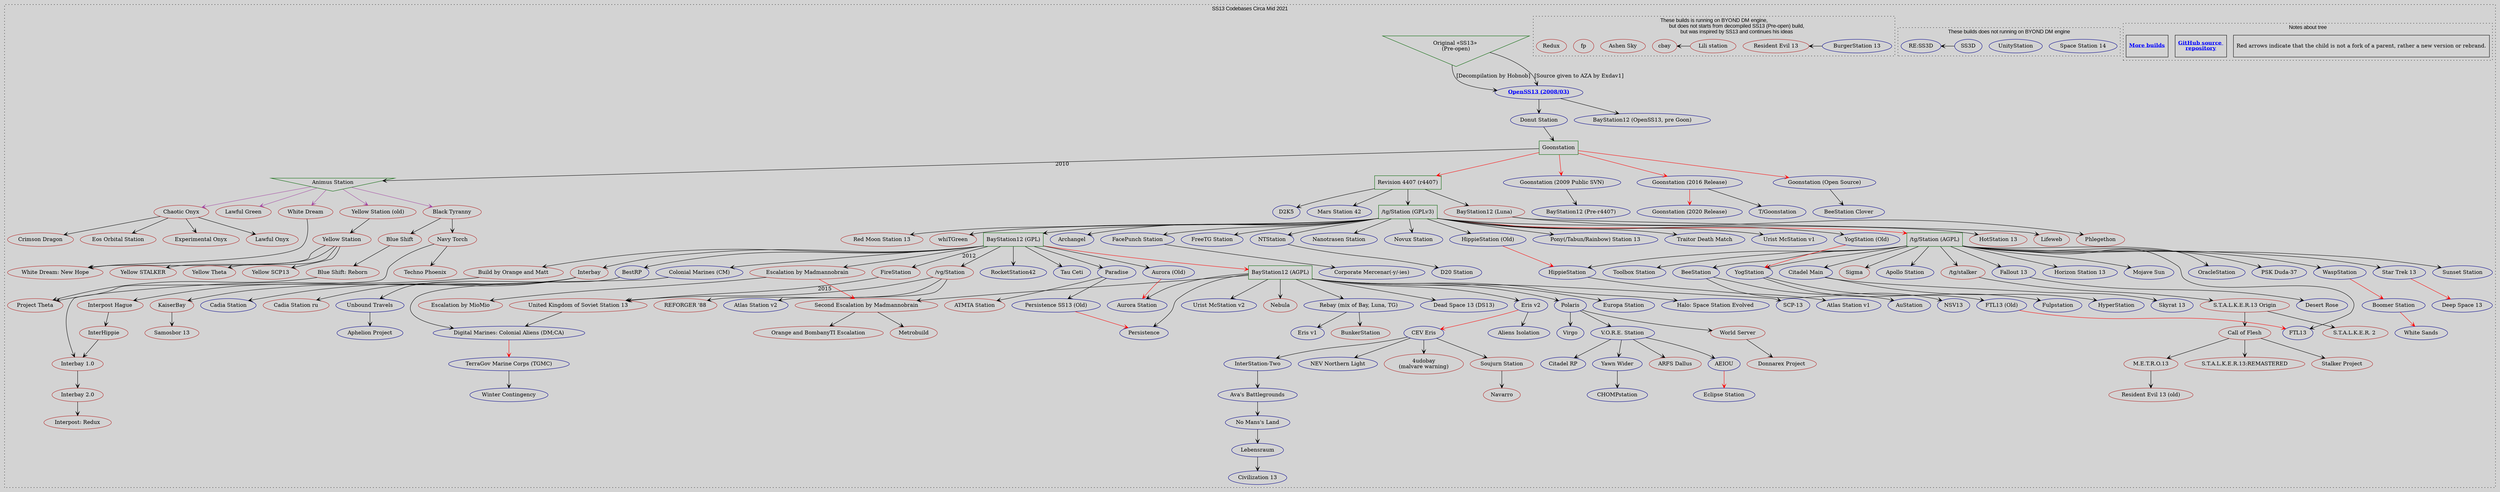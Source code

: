 digraph G {
	/// Attributes ///
	color    = "black"
	fontname = "Arial"
	fontsize = 14
	ratio    = "auto" //size = "30, 30"
	rankdir  = "LB"
	bgcolor  = lightgray
	//splines  = false

	graph [
		compound = true
	]
	edge [
		arrowhead = vee,
		arrowtail = vee,
		splines = curved
	]

	//
	subgraph "cluster Map"
	{
		//
		subgraph "cluster Note"
		{
			/// Attributes ///
			label    = "Notes about tree"
			style    = "dotted"
			rankdir  = "LB"
			compound = false
			rank     = same
			//pos      = "10,10!"

			node [
				shape    = rectangle,
				fontsize = 14,
				//width    = 3.5
				//height   = .08
				minlen = 1
			]
			edge [
				constraint = false
			]

			/// Nodes ///
			note1 [
				label  = "Red arrows indicate that the child is not a fork of a parent, rather a new version or rebrand.\l",
				width  = 4.5,
				height = .8
			]
			note2 [
				shape     = record,
				fontcolor = "blue"
				decorate  = true
				label     = <<b><u>GitHub source <br/>repository</u></b>>,
				URL       = "https://github.com/CthulhuOnIce/SS13-Codebases",
				width     = 1.4,
				height    = .8
			]
			note3 [
				shape     = record,
				fontcolor = "blue"
				decorate  = true
				label     = <<b><u>More builds</u></b>>,
				URL       = "https://github.com/SS13-Source-Archive",
				width     = 1.4,
				height    = .8
			]
			//dummy_helper1 [style = "invis", width = 3]

			/// Edges ///
			//note1            -> note2 [style = "invis", constraint = false, dir = left] //, taillabel = "tail", lhead=cluster_0, constraint=false]
			//node [shape=record, height=.08, fontsize=11, width=3.5]
			//note1            -> dummy_helper1 [style = "invis"] //, taillabel = "tail", lhead=cluster_0, constraint=false]
		}

		//
		subgraph "cluster not BYOND"
		{
			/// Attributes ///
			label    = "These builds does not running on BYOND DM engine"
			style    = "dotted"
			//rankdir  = "LB"
			//compound = false
			//rank     = same

			node [
				//shape    = rectangle,
				//fontsize = 14,
				//width    = 3.5
				//height   = .08
				minlen   = 1,
				color    = "#00008B" //DarkBlue
			]
			edge [
				constraint = false
				dir = left
			]

			/// Nodes ///
			"Space Station 14" // added by: CthulhuOnIce
			"UnityStation" // added by: CthulhuOnIce

			/// Edges ///
			"SS3D" -> "RE:SS3D" // added by: CthulhuOnIce
		}

		//
		subgraph "cluster BYOND dedicated hub"
		{
			/// Attributes ///
			label = "These builds is running on BYOND DM engine,
				but does not starts from decompiled SS13 (Pre-open) build,
				but was inspired by SS13 and continues his ideas"
			style = "dotted"

			node [
				//shape    = rectangle,
				//fontsize = 14,
				//width    = 3.5
				//height   = .08
				minlen   = 1,
				color    = "#B22222" //firebrick
			]
			edge [
				constraint = false
				dir = left
			]

			/// Edges ///
			"BurgerStation 13" -> "Resident Evil 13" // added by: Gesugao-san
			"Lili station"     -> "cbay" // added by: Gesugao-san

			/// Nodes ///
			"Ashen Sky" // added by: Gesugao-san
			"BurgerStation 13" [color = "#00008B"] // added by: CthulhuOnIce; Initial commit: https://github.com/BurgerLUA/burgerstation/commit/92619a74a8a069cda750ff6c06a6f36b58d1b896
			"cbay" // added by: Gesugao-san
			"fp" // added by: Gesugao-san
			"Lili station" // added by: Gesugao-san
			"Redux" // added by: Orange
			"Resident Evil 13" // added by: Gesugao-san
		}

		//
		//subgraph "cluster build (russian)"
		{
			/// Attributes ///
			label    = "These builds develops in russian community"
			style    = "dotted"
			//rankdir  = "LB"
			//compound = false
			//rank     = same

			node [
				//shape    = rectangle,
				//fontsize = 14,
				//width    = 3.5
				//height   = .08
				//minlen   = 1
				color    = "#B22222" //firebrick
			]
			edge [
				constraint = true
				dir = left
			]

			/// Nodes ///
			"Animus Station" [shape = invtriangle, color = darkgreen] // added by: Gesugao-san

			/// Edges ///
			"/tg/stalker"                                 -> "S.T.A.L.K.E.R.13 Origin" // added by: Gesugao-san
			"/tg/Station (AGPL)"                          -> "Sigma" // sadly added by: Gesugao-san
			"/tg/Station (GPLv3)"                         -> "HotStation 13" // added by: Gesugao-san
			"/tg/Station (GPLv3)"                         -> "Red Moon Station 13" // added by: Gesugao-san
			"/tg/Station (GPLv3)"                         -> "whiTGreen" // added by: Gesugao-san
			"/vg/Station"                                 -> "REFORGER '88" // added by: Gesugao-san
			"/vg/Station"                                 -> "United Kingdom of Soviet Station 13" // added by: Void.
			"Animus Station"                              -> "Black Tyranny" [color = "#a349a4"] // added by: Void.
			"Animus Station"                              -> "Chaotic Onyx" [color = "#a349a4"] // added by: Void.
			"Animus Station"                              -> "Lawful Green" [color = "#a349a4"] // added by: Void.
			"Animus Station"                              -> "White Dream" [color = "#a349a4"] // added by: Void.
			"Animus Station"                              -> "Yellow Station (old)" [color = "#a349a4"] // added by: Void.
			"BayStation12 (AGPL)"                         -> "Nebula" // added by: quardbreak
			"BayStation12 (AGPL)"                         -> "Second Escalation by Madmannobrain" // added by: Void.
			"BayStation12 (GPL)"                          -> "Build by Orange and Matt" // added by: Void.
			"BayStation12 (GPL)"                          -> "Escalation by Madmannobrain" // added by: Gesugao-san
			"BayStation12 (GPL)"                          -> "FireStation" [label = "2012"] // added by: Void.
			"BayStation12 (Luna)"                         -> "Lifeweb" // added by: CthulhuOnIce
			"BayStation12 (Luna)"                         -> "Phlegethon" // added by: Gesugao-san
			"Black Tyranny"                               -> "Blue Shift" // added by: Void.
			"Black Tyranny"                               -> "Navy Torch" // added by: Void.
			"Blue Shift: Reborn"                          -> "Project Theta" // added by: Void.
			"Blue Shift"                                  -> "Blue Shift: Reborn" // added by: Void.
			"Build by Orange and Matt"                    -> "Interbay 1.0" // added by: Void.
			"Call of Flesh"                               -> "M.E.T.R.O.13" // added by: Void.
			"Call of Flesh"                               -> "S.T.A.L.K.E.R.13:REMASTERED" // added by: Void.
			"Call of Flesh"                               -> "Stalker Project" // added by: Gesugao-san
			"CEV Eris"                                    -> "4udobay\n(malvare warning)" // added by: TapKo4eB
			"Chaotic Onyx"                                -> "Crimson Dragon" // added by: Void.
			"Chaotic Onyx"                                -> "Eos Orbital Station" // added by: Void.
			"Chaotic Onyx"                                -> "Experimental Onyx" // added by: Void.
			"Chaotic Onyx"                                -> "Lawful Onyx" // added by: Void.
			"Escalation by Madmannobrain"                 -> "Escalation by MioMio" // added by: Void.
			"Escalation by Madmannobrain"                 -> "Second Escalation by Madmannobrain" [color = red] // added by: Void.
			"FireStation"                                 -> "United Kingdom of Soviet Station 13" [label = "2015"] // added by: Void.
			"Goonstation"                                 -> "Animus Station" [label = "2010"] // proudly added by: Void. and Gesugao-san
			"Interbay 1.0"                                -> "Interbay 2.0" // added by: Gesugao-san
			"Interbay 2.0"                                -> "Interpost: Redux" // added by: Gesugao-san
			"Interbay"                                    -> "Cadia Station ru" // added by: Gesugao-san
			"Interbay"                                    -> "Interpost Hague" // added by: CthulhuOnIce
			"InterHippie"                                 -> "Interbay 1.0" // added by: Gesugao-san
			"Interpost Hague"                             -> "InterHippie" // added by: Gesugao-san
			"KaiserBay"                                   -> "Samosbor 13" // added by: Gesugao-san
			"M.E.T.R.O.13"                                -> "Resident Evil 13 (old)" // added by: Void.
			"Navy Torch"                                  -> "Project Theta" // added by: Gesugao-san
			"Navy Torch"                                  -> "Techno Phoenix" // added by: Gesugao-san
			"Paradise"                                    -> "ATMTA Station" // added by: Gesugao-san
			"Rebay (mix of Bay, Luna, TG)"                -> "BunkerStation" // added by: Gesugao-san, edit: Orange
			"S.T.A.L.K.E.R.13 Origin"                     -> "Call of Flesh" // added by: Gesugao-san
			"S.T.A.L.K.E.R.13 Origin"                     -> "S.T.A.L.K.E.R. 2 " // added by: Void.
			"Second Escalation by Madmannobrain"          -> "Metrobuild" // added by: Void.
			"Second Escalation by Madmannobrain"          -> "Orange and BombanyTI Escalation" // added by: Void.
			"Soujurn Station"                             -> "Navarro" // added by: Gesugao-san
			"V.O.R.E. Station"                            -> "ARFS Dallus" // added by: Gesugao-san
			"White Dream"                                 -> "White Dream: New Hope" // added by: Gesugao-san
			"World Server"                                -> "Donnarex Project" // added by: Gesugao-san
			"Yellow Station (old)"                        -> "Yellow Station" // added by: Void.
			"Yellow Station"                              -> "White Dream: New Hope" // added by: Void.
			"Yellow Station"                              -> "Yellow SCP13" // added by: Void.
			"Yellow Station"                              -> "Yellow STALKER" // added by: Void.
			"Yellow Station"                              -> "Yellow Theta" // added by: Void.
			//"S.T.A.L.K.E.R.13 Origin"                     -> "Ashen Sky" // added by: Gesugao-san
		}

		//
		//subgraph "cluster build (english)"
		{
			/// Attributes ///
			label    = "These builds develops in russian community"
			style    = "dotted"
			//rankdir  = "LB"
			//compound = false
			//rank     = same

			node [
				//shape    = rectangle,
				//fontsize = 14,
				//width    = 3.5
				//height   = .08
				//minlen   = 1
				color    = "#00008B" //DarkBlue
			]
			edge [
				constraint = true
				dir = left
			]

			/// Nodes ///
			"/tg/Station (AGPL)"           [shape = rectangle,   color = darkgreen] // added by: CthulhuOnIce
			"/tg/Station (GPLv3)"          [shape = rectangle,   color = darkgreen] // added by: CthulhuOnIce
			"BayStation12 (AGPL)"          [shape = rectangle,   color = darkgreen] // added by: CthulhuOnIce
			"BayStation12 (GPL)"           [shape = rectangle,   color = darkgreen] // added by: CthulhuOnIce
			"Goonstation"                  [shape = rectangle,   color = darkgreen] // added by: CthulhuOnIce
			"Original «SS13» \n(Pre-open)" [shape = invtriangle, color = darkgreen] // added by: CthulhuOnIce
			"Revision 4407 (r4407)"        [shape = rectangle,   color = darkgreen] // added by: CthulhuOnIce

			/// Nodes with notes ///
			OpenSS13 [
				fontcolor = "blue"
				decorate  = true
				label     = <<b><u>OpenSS13 (2008/03)</u></b>>,
				URL       = "./../notes/OpenSS13/index.md",
			]

			/// Nodes color override ///
			"CEV Eris"                     [color = "#00008B"] // added by: Gesugao-san
			"Paradise"                     [color = "#00008B"] // added by: CthulhuOnIce
			"Rebay (mix of Bay, Luna, TG)" [color = "#00008B"] // added by: Gesugao-san
			"V.O.R.E. Station"             [color = "#00008B"] // added by: CthulhuOnIce

			/// Edges ///
			"/tg/Station (AGPL)"                          -> "/tg/stalker" // added by: Gesugao-san
			"/tg/Station (AGPL)"                          -> "Apollo Station" // added by: CthulhuOnIce
			"/tg/Station (AGPL)"                          -> "BeeStation" // added by: CthulhuOnIce
			"/tg/Station (AGPL)"                          -> "Citadel Main" // added by: Zandario
			"/tg/Station (AGPL)"                          -> "Fallout 13" // added by: CthulhuOnIce
			"/tg/Station (AGPL)"                          -> "FTL13" // added by: CthulhuOnIce
			"/tg/Station (AGPL)"                          -> "HippieStation" // added by: CthulhuOnIce
			"/tg/Station (AGPL)"                          -> "Horizon Station 13" // added by: Gesugao-san
			"/tg/Station (AGPL)"                          -> "Mojave Sun" // added by: Zandario
			"/tg/Station (AGPL)"                          -> "OracleStation" // added by: CthulhuOnIce
			"/tg/Station (AGPL)"                          -> "PSK Duda-37" // added by: Gesugao-san
			"/tg/Station (AGPL)"                          -> "Star Trek 13" // added by: CthulhuOnIce
			"/tg/Station (AGPL)"                          -> "Sunset Station" // added by: CthulhuOnIce
			"/tg/Station (AGPL)"                          -> "Toolbox Station" // added by: CthulhuOnIce
			"/tg/Station (AGPL)"                          -> "WaspStation" // added by: CthulhuOnIce
			"/tg/Station (AGPL)"                          -> "YogStation" // added by: CthulhuOnIce
			"/tg/Station (GPLv3)"                         -> "/tg/Station (AGPL)" [color = red] // added by: CthulhuOnIce
			"/tg/Station (GPLv3)"                         -> "Archangel" // added by: CthulhuOnIce
			"/tg/Station (GPLv3)"                         -> "BayStation12 (GPL)" // added by: CthulhuOnIce
			"/tg/Station (GPLv3)"                         -> "FacePunch Station" // added by: CthulhuOnIce
			"/tg/Station (GPLv3)"                         -> "FreeTG Station" // added by: Gesugao-san
			"/tg/Station (GPLv3)"                         -> "HippieStation (Old)" // added by: CthulhuOnIce
			"/tg/Station (GPLv3)"                         -> "Nanotrasen Station" // added by: Gesugao-san
			"/tg/Station (GPLv3)"                         -> "Novux Station" // added by: Gesugao-san
			"/tg/Station (GPLv3)"                         -> "NTStation" // added by: CthulhuOnIce
			"/tg/Station (GPLv3)"                         -> "Pony(/Tabun/Rainbow) Station 13" // added by: Gesugao-san
			"/tg/Station (GPLv3)"                         -> "Traitor Death Match" // added by: CthulhuOnIce
			"/tg/Station (GPLv3)"                         -> "Urist McStation v1" // added by: Gesugao-san
			"/tg/Station (GPLv3)"                         -> "YogStation (Old)" // added by: CthulhuOnIce
			"/vg/Station"                                 -> "Atlas Station v2" // added by: Gesugao-san
			"AEIOU"                                       -> "Eclipse Station" [color = red] // added by: CthulhuOnIce
			"Aurora (Old)"                                -> "Aurora Station" [color = red] // added by: CthulhuOnIce
			"Ava's Battlegrounds"                         -> "No Mans's Land" // added by: CthulhuOnIce
			"BayStation12 (AGPL)"                         -> "Aurora Station" // added by: CthulhuOnIce
			"BayStation12 (AGPL)"                         -> "Dead Space 13 (DS13)" // added by: CthulhuOnIce
			"BayStation12 (AGPL)"                         -> "Eris v2" // added by: Gesugao-san
			"BayStation12 (AGPL)"                         -> "Europa Station" // added by: CthulhuOnIce
			"BayStation12 (AGPL)"                         -> "Halo: Space Station Evolved" // added by: CthulhuOnIce
			"BayStation12 (AGPL)"                         -> "Persistence" // added by: CthulhuOnIce
			"BayStation12 (AGPL)"                         -> "Polaris" // added by: CthulhuOnIce
			"BayStation12 (AGPL)"                         -> "Rebay (mix of Bay, Luna, TG)" // added by: Gesugao-san
			"BayStation12 (AGPL)"                         -> "SCP-13" // added by: CthulhuOnIce
			"BayStation12 (AGPL)"                         -> "Urist McStation v2" // added by: CthulhuOnIce, edit: Gesugao-san
			"BayStation12 (GPL)"                          -> "/vg/Station" // added by: CthulhuOnIce
			"BayStation12 (GPL)"                          -> "Aurora (Old)" // added by: CthulhuOnIce
			"BayStation12 (GPL)"                          -> "BayStation12 (AGPL)" [color = red] // added by: CthulhuOnIce
			"BayStation12 (GPL)"                          -> "BestRP" // added by: CthulhuOnIce
			"BayStation12 (GPL)"                          -> "Colonial Marines (CM)" // added by: CthulhuOnIce
			"BayStation12 (GPL)"                          -> "Interbay" // added by: CthulhuOnIce, edit: Orange
			"BayStation12 (GPL)"                          -> "Paradise" // added by: CthulhuOnIce
			"BayStation12 (GPL)"                          -> "RocketStation42" // added by: CthulhuOnIce
			"BayStation12 (GPL)"                          -> "Tau Ceti" // added by: CthulhuOnIce
			"BeeStation"                                  -> "AuStation" // added by: CthulhuOnIce
			"BeeStation"                                  -> "NSV13" // added by: qwertyquerty
			"BestRP"                                      -> "Unbound Travels" // added by: BlueNexus
			"Boomer Station"                              -> "White Sands" [color = red] // added by: CthulhuOnIce, edit: comradef191
			"CEV Eris"                                    -> "InterStation-Two" // added by: CthulhuOnIce
			"CEV Eris"                                    -> "NEV Northern Light" // added by: drexample
			"CEV Eris"                                    -> "Soujurn Station" // added by: Gesugao-san
			"Citadel Main"                                -> "HyperStation" // added by: Zandario
			"Citadel Main"                                -> "Skyrat 13" // added by: Zandario
			"Colonial Marines (CM)"                       -> "Digital Marines: Colonial Aliens (DM;CA)" // added by: CthulhuOnIce
			"Digital Marines: Colonial Aliens (DM;CA)"    -> "TerraGov Marine Corps (TGMC)" [color = red] // added by: CthulhuOnIce
			"Donut Station"                               -> "Goonstation" // added by: CthulhuOnIce, edited: Gesugao-san
			"Eris v2"                                     -> "Aliens Isolation" // added by: Gesugao-san
			"Eris v2"                                     -> "CEV Eris" [color = red] // added by: Gesugao-san
			"FacePunch Station"                           -> "Corporate Mercenar(-y/-ies)" // added by: CthulhuOnIce
			"Fallout 13"                                  -> "Desert Rose" // added by: CthulhuOnIce
			"FTL13 (Old)"                                 -> "FTL13" [color = red] // added by: CthulhuOnIce
			"Goonstation (2009 Public SVN)"               -> "BayStation12 (Pre-r4407)" // added by: comradef191, edited: Gesugao-san
			"Goonstation (2016 Release)"                  -> "Goonstation (2020 Release)" [color = red] // added by: CthulhuOnIce
			"Goonstation (2016 Release)"                  -> "T/Goonstation" // added by: CthulhuOnIce
			"Goonstation (Open Source)"                   -> "BeeStation Clover" // added by: Gesugao-san
			"Goonstation"                                 -> "Goonstation (2009 Public SVN)" [color = red] // added by: comradef191, edited: Gesugao-san
			"Goonstation"                                 -> "Goonstation (2016 Release)" [color = red] // added by: CthulhuOnIce
			"Goonstation"                                 -> "Goonstation (Open Source)" [color = red] // added by: CthulhuOnIce
			"Goonstation"                                 -> "Revision 4407 (r4407)" [color = red] // added by: CthulhuOnIce
			"HippieStation (Old)"                         -> "HippieStation" [color = red] // added by: Gesugao-san
			"HippieStation"                               -> "Atlas Station v1" // added by: Gesugao-san
			"Interbay"                                    -> "Cadia Station" // added by: Gesugao-san
			"Interbay"                                    -> "KaiserBay" // added by: Gesugao-san
			"InterStation-Two"                            -> "Ava's Battlegrounds" // added by: CthulhuOnIce
			"Lebensraum"                                  -> "Civilization 13" // added by: CthulhuOnIce
			"No Mans's Land"                              -> "Lebensraum" // added by: CthulhuOnIce
			"NTStation"                                   -> "D20 Station" // added by: CthulhuOnIce
			OpenSS13                                      -> "BayStation12 (OpenSS13, pre Goon)" // added by: CthulhuOnIce, edited: Gesugao-san
			OpenSS13                                      -> "Donut Station" // added by: Gesugao-san
			"Original «SS13» \n(Pre-open)"                -> OpenSS13 [label = "[Decompilation by Hobnob]"] // added by: CthulhuOnIce, edited: Gesugao-san
			"Original «SS13» \n(Pre-open)"                -> OpenSS13 [label = "[Source given to AZA by Exdav1]"] // added by: Gesugao-san
			"Paradise"                                    -> "Persistence SS13 (Old)" // added by: CthulhuOnIce
			"Persistence SS13 (Old)"                      -> "Persistence" [color = red] // added by: Gesugao-san
			"Polaris"                                     -> "V.O.R.E. Station" // added by: CthulhuOnIce
			"Polaris"                                     -> "Virgo" // added by: Gesugao-san
			"Polaris"                                     -> "World Server" // added by: CthulhuOnIce
			"Rebay (mix of Bay, Luna, TG)"                -> "Eris v1" // added by: Gesugao-san
			"Revision 4407 (r4407)"                       -> "/tg/Station (GPLv3)" // added by: CthulhuOnIce, edited: Gesugao-san
			"Revision 4407 (r4407)"                       -> "BayStation12 (Luna)" // added by: CthulhuOnIce
			"Revision 4407 (r4407)"                       -> "D2K5" // added by: CthulhuOnIce
			"Revision 4407 (r4407)"                       -> "Mars Station 42" // added by: CthulhuOnIce
			"Star Trek 13"                                -> "Deep Space 13" [color = red] // added by: CthulhuOnIce
			"TerraGov Marine Corps (TGMC)"                -> "Winter Contingency" // added by: Gesugao-san
			"Unbound Travels"                             -> "Aphelion Project" // added by: BlueNexus
			"United Kingdom of Soviet Station 13"         -> "Digital Marines: Colonial Aliens (DM;CA)" // added by: Void.
			"V.O.R.E. Station"                            -> "AEIOU" // added by: CthulhuOnIce
			"V.O.R.E. Station"                            -> "Citadel RP" // added by: Zandario
			"V.O.R.E. Station"                            -> "Yawn Wider" // added by: CthulhuOnIce
			"WaspStation"                                 -> "Boomer Station" [color = red] // added by: CthulhuOnIce
			"Yawn Wider"                                  -> "CHOMPstation" // added by: CthulhuOnIce
			"YogStation (Old)"                            -> "YogStation" [color = red] // added by: CthulhuOnIce
			"YogStation"                                  -> "FTL13 (Old)" // added by: CthulhuOnIce, edited: quardbreak
			"YogStation"                                  -> "Fulpstation" // added by: CthulhuOnIce
		}

		/// Attributes ///
		label    = "SS13 Codebases Circa Mid 2021"
		labelloc = "top"
		style    = "dotted"
		//rankdir = "TB"
		//edge [constraint = true]
	}
}
